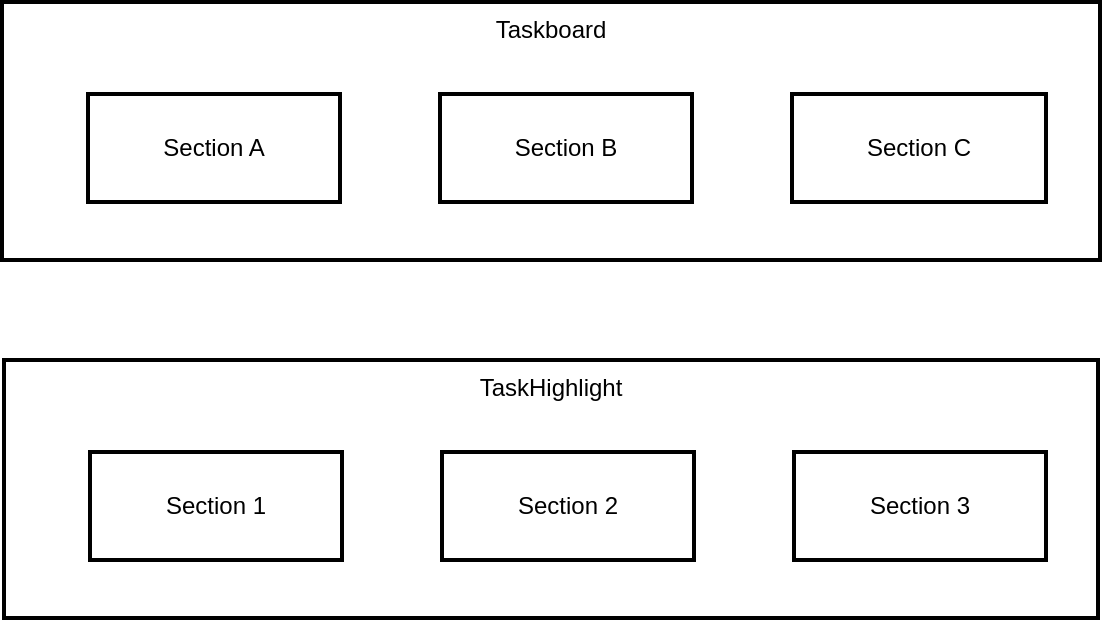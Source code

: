 <mxfile version="26.0.9">
  <diagram name="Página-1" id="Si3tAkWzTjLPYDEmZD-8">
    <mxGraphModel>
      <root>
        <mxCell id="0" />
        <mxCell id="1" parent="0" />
        <mxCell id="2" value="Taskboard" style="whiteSpace=wrap;strokeWidth=2;verticalAlign=top;" vertex="1" parent="1">
          <mxGeometry x="8" y="8" width="549" height="129" as="geometry" />
        </mxCell>
        <mxCell id="3" value="Section A" style="whiteSpace=wrap;strokeWidth=2;" vertex="1" parent="2">
          <mxGeometry x="43" y="46" width="126" height="54" as="geometry" />
        </mxCell>
        <mxCell id="4" value="Section B" style="whiteSpace=wrap;strokeWidth=2;" vertex="1" parent="2">
          <mxGeometry x="219" y="46" width="126" height="54" as="geometry" />
        </mxCell>
        <mxCell id="5" value="Section C" style="whiteSpace=wrap;strokeWidth=2;" vertex="1" parent="2">
          <mxGeometry x="395" y="46" width="127" height="54" as="geometry" />
        </mxCell>
        <mxCell id="6" value="TaskHighlight" style="whiteSpace=wrap;strokeWidth=2;verticalAlign=top;" vertex="1" parent="1">
          <mxGeometry x="9" y="187" width="547" height="129" as="geometry" />
        </mxCell>
        <mxCell id="7" value="Section 1" style="whiteSpace=wrap;strokeWidth=2;" vertex="1" parent="6">
          <mxGeometry x="43" y="46" width="126" height="54" as="geometry" />
        </mxCell>
        <mxCell id="8" value="Section 2" style="whiteSpace=wrap;strokeWidth=2;" vertex="1" parent="6">
          <mxGeometry x="219" y="46" width="126" height="54" as="geometry" />
        </mxCell>
        <mxCell id="9" value="Section 3" style="whiteSpace=wrap;strokeWidth=2;" vertex="1" parent="6">
          <mxGeometry x="395" y="46" width="126" height="54" as="geometry" />
        </mxCell>
      </root>
    </mxGraphModel>
  </diagram>
</mxfile>
